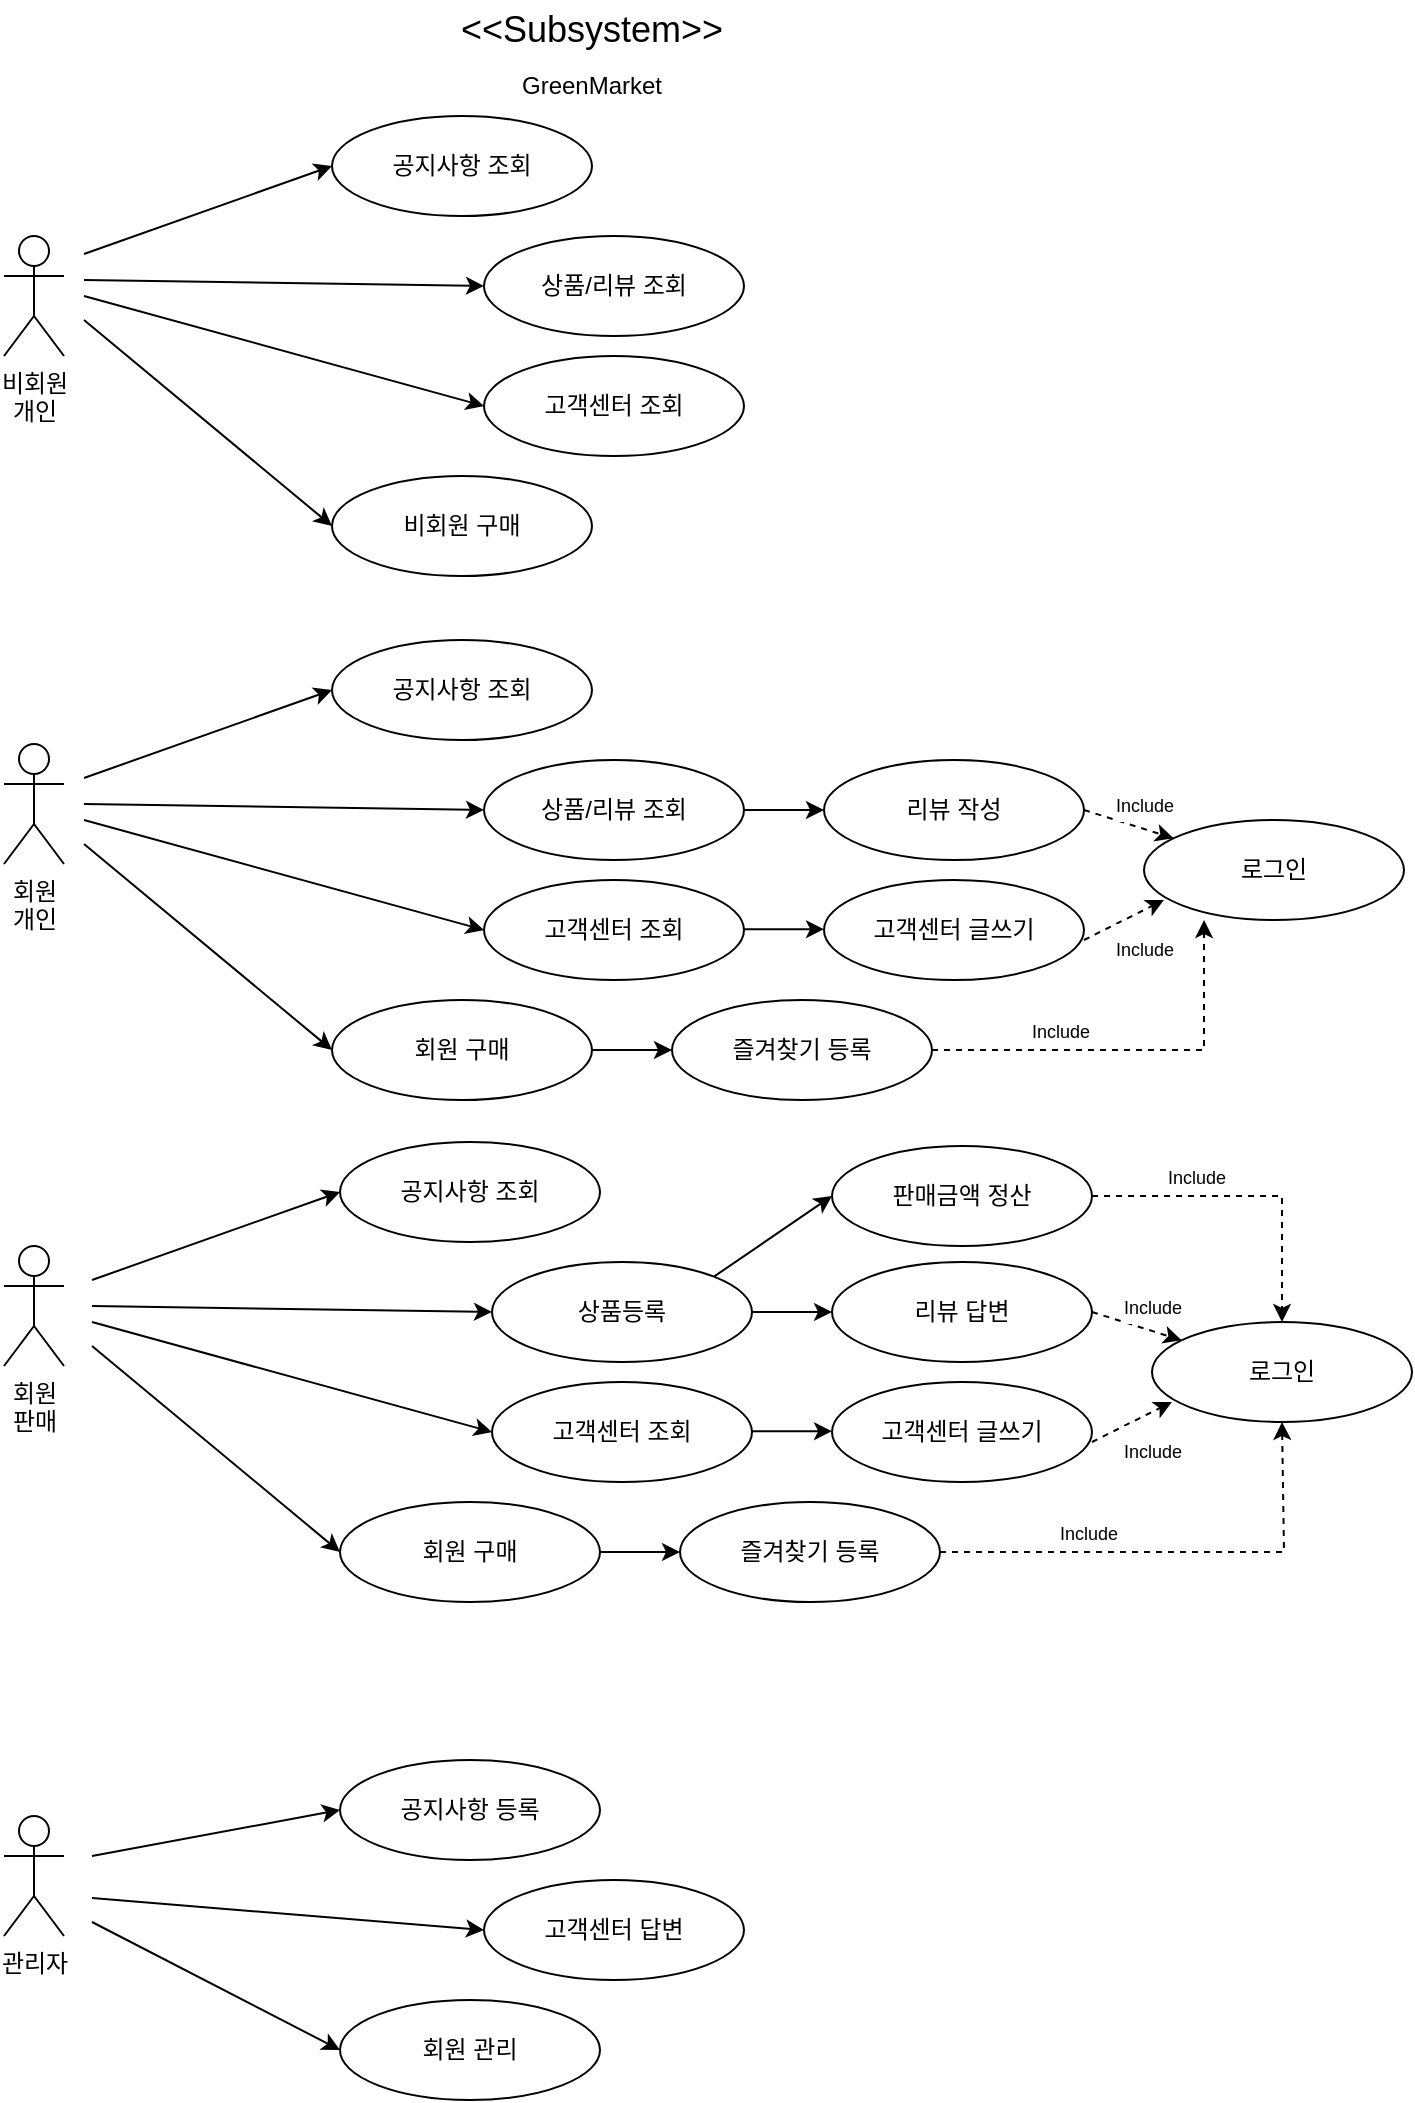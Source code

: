 <mxfile version="20.5.3" type="device"><diagram id="IkOG8n-tT45aJq78gbE1" name="페이지-1"><mxGraphModel dx="1067" dy="631" grid="1" gridSize="10" guides="1" tooltips="1" connect="1" arrows="1" fold="1" page="1" pageScale="1" pageWidth="827" pageHeight="1169" math="0" shadow="0"><root><mxCell id="0"/><mxCell id="1" parent="0"/><mxCell id="co1PoGafKJyaLsMMoAE6-1" value="비회원&lt;br&gt;개인" style="shape=umlActor;verticalLabelPosition=bottom;verticalAlign=top;html=1;outlineConnect=0;" vertex="1" parent="1"><mxGeometry x="120" y="128" width="30" height="60" as="geometry"/></mxCell><mxCell id="co1PoGafKJyaLsMMoAE6-3" value="관리자" style="shape=umlActor;verticalLabelPosition=bottom;verticalAlign=top;html=1;outlineConnect=0;" vertex="1" parent="1"><mxGeometry x="120" y="918" width="30" height="60" as="geometry"/></mxCell><mxCell id="co1PoGafKJyaLsMMoAE6-8" value="회원&lt;br&gt;개인" style="shape=umlActor;verticalLabelPosition=bottom;verticalAlign=top;html=1;outlineConnect=0;" vertex="1" parent="1"><mxGeometry x="120" y="382" width="30" height="60" as="geometry"/></mxCell><mxCell id="co1PoGafKJyaLsMMoAE6-11" value="회원&lt;br&gt;판매" style="shape=umlActor;verticalLabelPosition=bottom;verticalAlign=top;html=1;outlineConnect=0;" vertex="1" parent="1"><mxGeometry x="120" y="633" width="30" height="60" as="geometry"/></mxCell><mxCell id="co1PoGafKJyaLsMMoAE6-16" value="공지사항 조회" style="ellipse;whiteSpace=wrap;html=1;" vertex="1" parent="1"><mxGeometry x="284" y="68" width="130" height="50" as="geometry"/></mxCell><mxCell id="co1PoGafKJyaLsMMoAE6-17" value="상품/리뷰 조회" style="ellipse;whiteSpace=wrap;html=1;" vertex="1" parent="1"><mxGeometry x="360" y="128" width="130" height="50" as="geometry"/></mxCell><mxCell id="co1PoGafKJyaLsMMoAE6-18" value="비회원 구매" style="ellipse;whiteSpace=wrap;html=1;" vertex="1" parent="1"><mxGeometry x="284" y="248" width="130" height="50" as="geometry"/></mxCell><mxCell id="co1PoGafKJyaLsMMoAE6-19" value="고객센터 조회" style="ellipse;whiteSpace=wrap;html=1;" vertex="1" parent="1"><mxGeometry x="360" y="188" width="130" height="50" as="geometry"/></mxCell><mxCell id="co1PoGafKJyaLsMMoAE6-20" value="&lt;font style=&quot;font-size: 18px;&quot;&gt;&amp;lt;&amp;lt;Subsystem&amp;gt;&amp;gt;&lt;/font&gt;" style="text;html=1;strokeColor=none;fillColor=none;align=center;verticalAlign=middle;whiteSpace=wrap;rounded=0;" vertex="1" parent="1"><mxGeometry x="324" y="10" width="180" height="30" as="geometry"/></mxCell><mxCell id="co1PoGafKJyaLsMMoAE6-21" value="GreenMarket" style="text;html=1;strokeColor=none;fillColor=none;align=center;verticalAlign=middle;whiteSpace=wrap;rounded=0;" vertex="1" parent="1"><mxGeometry x="324" y="38" width="180" height="30" as="geometry"/></mxCell><mxCell id="co1PoGafKJyaLsMMoAE6-30" value="" style="endArrow=classic;html=1;rounded=0;fontSize=18;entryX=0;entryY=0.5;entryDx=0;entryDy=0;" edge="1" parent="1" target="co1PoGafKJyaLsMMoAE6-17"><mxGeometry width="50" height="50" relative="1" as="geometry"><mxPoint x="160" y="150" as="sourcePoint"/><mxPoint x="284" y="150" as="targetPoint"/></mxGeometry></mxCell><mxCell id="co1PoGafKJyaLsMMoAE6-31" value="" style="endArrow=classic;html=1;rounded=0;fontSize=18;entryX=0;entryY=0.5;entryDx=0;entryDy=0;" edge="1" parent="1" target="co1PoGafKJyaLsMMoAE6-16"><mxGeometry width="50" height="50" relative="1" as="geometry"><mxPoint x="160" y="137" as="sourcePoint"/><mxPoint x="280" y="100" as="targetPoint"/></mxGeometry></mxCell><mxCell id="co1PoGafKJyaLsMMoAE6-32" value="" style="endArrow=classic;html=1;rounded=0;fontSize=18;entryX=0;entryY=0.5;entryDx=0;entryDy=0;" edge="1" parent="1" target="co1PoGafKJyaLsMMoAE6-19"><mxGeometry width="50" height="50" relative="1" as="geometry"><mxPoint x="160" y="158" as="sourcePoint"/><mxPoint x="286.0" y="210" as="targetPoint"/></mxGeometry></mxCell><mxCell id="co1PoGafKJyaLsMMoAE6-33" value="" style="endArrow=classic;html=1;rounded=0;fontSize=18;entryX=0;entryY=0.5;entryDx=0;entryDy=0;" edge="1" parent="1" target="co1PoGafKJyaLsMMoAE6-18"><mxGeometry width="50" height="50" relative="1" as="geometry"><mxPoint x="160" y="170" as="sourcePoint"/><mxPoint x="284.0" y="248" as="targetPoint"/></mxGeometry></mxCell><mxCell id="co1PoGafKJyaLsMMoAE6-34" value="공지사항 조회" style="ellipse;whiteSpace=wrap;html=1;" vertex="1" parent="1"><mxGeometry x="284" y="330" width="130" height="50" as="geometry"/></mxCell><mxCell id="co1PoGafKJyaLsMMoAE6-35" value="상품/리뷰 조회" style="ellipse;whiteSpace=wrap;html=1;" vertex="1" parent="1"><mxGeometry x="360" y="390" width="130" height="50" as="geometry"/></mxCell><mxCell id="co1PoGafKJyaLsMMoAE6-36" value="회원 구매" style="ellipse;whiteSpace=wrap;html=1;" vertex="1" parent="1"><mxGeometry x="284" y="510" width="130" height="50" as="geometry"/></mxCell><mxCell id="co1PoGafKJyaLsMMoAE6-37" value="고객센터 조회" style="ellipse;whiteSpace=wrap;html=1;" vertex="1" parent="1"><mxGeometry x="360" y="450" width="130" height="50" as="geometry"/></mxCell><mxCell id="co1PoGafKJyaLsMMoAE6-38" value="" style="endArrow=classic;html=1;rounded=0;fontSize=18;entryX=0;entryY=0.5;entryDx=0;entryDy=0;" edge="1" parent="1" target="co1PoGafKJyaLsMMoAE6-35"><mxGeometry width="50" height="50" relative="1" as="geometry"><mxPoint x="160" y="412" as="sourcePoint"/><mxPoint x="284" y="412" as="targetPoint"/></mxGeometry></mxCell><mxCell id="co1PoGafKJyaLsMMoAE6-39" value="" style="endArrow=classic;html=1;rounded=0;fontSize=18;entryX=0;entryY=0.5;entryDx=0;entryDy=0;" edge="1" parent="1" target="co1PoGafKJyaLsMMoAE6-34"><mxGeometry width="50" height="50" relative="1" as="geometry"><mxPoint x="160" y="399" as="sourcePoint"/><mxPoint x="280" y="362" as="targetPoint"/></mxGeometry></mxCell><mxCell id="co1PoGafKJyaLsMMoAE6-40" value="" style="endArrow=classic;html=1;rounded=0;fontSize=18;entryX=0;entryY=0.5;entryDx=0;entryDy=0;" edge="1" parent="1" target="co1PoGafKJyaLsMMoAE6-37"><mxGeometry width="50" height="50" relative="1" as="geometry"><mxPoint x="160" y="420" as="sourcePoint"/><mxPoint x="286.0" y="472" as="targetPoint"/></mxGeometry></mxCell><mxCell id="co1PoGafKJyaLsMMoAE6-41" value="" style="endArrow=classic;html=1;rounded=0;fontSize=18;entryX=0;entryY=0.5;entryDx=0;entryDy=0;" edge="1" parent="1" target="co1PoGafKJyaLsMMoAE6-36"><mxGeometry width="50" height="50" relative="1" as="geometry"><mxPoint x="160" y="432" as="sourcePoint"/><mxPoint x="284.0" y="510" as="targetPoint"/></mxGeometry></mxCell><mxCell id="co1PoGafKJyaLsMMoAE6-42" value="리뷰 작성" style="ellipse;whiteSpace=wrap;html=1;" vertex="1" parent="1"><mxGeometry x="530" y="390" width="130" height="50" as="geometry"/></mxCell><mxCell id="co1PoGafKJyaLsMMoAE6-43" value="고객센터 글쓰기" style="ellipse;whiteSpace=wrap;html=1;" vertex="1" parent="1"><mxGeometry x="530" y="450" width="130" height="50" as="geometry"/></mxCell><mxCell id="co1PoGafKJyaLsMMoAE6-44" value="" style="endArrow=classic;html=1;rounded=0;fontSize=18;entryX=0;entryY=0.5;entryDx=0;entryDy=0;exitX=1;exitY=0.5;exitDx=0;exitDy=0;" edge="1" parent="1" source="co1PoGafKJyaLsMMoAE6-35" target="co1PoGafKJyaLsMMoAE6-42"><mxGeometry width="50" height="50" relative="1" as="geometry"><mxPoint x="480" y="430" as="sourcePoint"/><mxPoint x="530" y="380" as="targetPoint"/></mxGeometry></mxCell><mxCell id="co1PoGafKJyaLsMMoAE6-45" value="" style="endArrow=classic;html=1;rounded=0;fontSize=18;entryX=0;entryY=0.5;entryDx=0;entryDy=0;exitX=1;exitY=0.5;exitDx=0;exitDy=0;" edge="1" parent="1"><mxGeometry width="50" height="50" relative="1" as="geometry"><mxPoint x="490.0" y="474.58" as="sourcePoint"/><mxPoint x="530.0" y="474.58" as="targetPoint"/></mxGeometry></mxCell><mxCell id="co1PoGafKJyaLsMMoAE6-46" value="공지사항 조회" style="ellipse;whiteSpace=wrap;html=1;" vertex="1" parent="1"><mxGeometry x="288" y="581" width="130" height="50" as="geometry"/></mxCell><mxCell id="co1PoGafKJyaLsMMoAE6-47" value="상품등록" style="ellipse;whiteSpace=wrap;html=1;" vertex="1" parent="1"><mxGeometry x="364" y="641" width="130" height="50" as="geometry"/></mxCell><mxCell id="co1PoGafKJyaLsMMoAE6-48" value="회원 구매" style="ellipse;whiteSpace=wrap;html=1;" vertex="1" parent="1"><mxGeometry x="288" y="761" width="130" height="50" as="geometry"/></mxCell><mxCell id="co1PoGafKJyaLsMMoAE6-49" value="고객센터 조회" style="ellipse;whiteSpace=wrap;html=1;" vertex="1" parent="1"><mxGeometry x="364" y="701" width="130" height="50" as="geometry"/></mxCell><mxCell id="co1PoGafKJyaLsMMoAE6-50" value="" style="endArrow=classic;html=1;rounded=0;fontSize=18;entryX=0;entryY=0.5;entryDx=0;entryDy=0;" edge="1" parent="1" target="co1PoGafKJyaLsMMoAE6-47"><mxGeometry width="50" height="50" relative="1" as="geometry"><mxPoint x="164" y="663" as="sourcePoint"/><mxPoint x="288" y="663" as="targetPoint"/></mxGeometry></mxCell><mxCell id="co1PoGafKJyaLsMMoAE6-51" value="" style="endArrow=classic;html=1;rounded=0;fontSize=18;entryX=0;entryY=0.5;entryDx=0;entryDy=0;" edge="1" parent="1" target="co1PoGafKJyaLsMMoAE6-46"><mxGeometry width="50" height="50" relative="1" as="geometry"><mxPoint x="164" y="650" as="sourcePoint"/><mxPoint x="284" y="613" as="targetPoint"/></mxGeometry></mxCell><mxCell id="co1PoGafKJyaLsMMoAE6-52" value="" style="endArrow=classic;html=1;rounded=0;fontSize=18;entryX=0;entryY=0.5;entryDx=0;entryDy=0;" edge="1" parent="1" target="co1PoGafKJyaLsMMoAE6-49"><mxGeometry width="50" height="50" relative="1" as="geometry"><mxPoint x="164" y="671" as="sourcePoint"/><mxPoint x="290.0" y="723" as="targetPoint"/></mxGeometry></mxCell><mxCell id="co1PoGafKJyaLsMMoAE6-53" value="" style="endArrow=classic;html=1;rounded=0;fontSize=18;entryX=0;entryY=0.5;entryDx=0;entryDy=0;" edge="1" parent="1" target="co1PoGafKJyaLsMMoAE6-48"><mxGeometry width="50" height="50" relative="1" as="geometry"><mxPoint x="164" y="683" as="sourcePoint"/><mxPoint x="288.0" y="761" as="targetPoint"/></mxGeometry></mxCell><mxCell id="co1PoGafKJyaLsMMoAE6-54" value="리뷰 답변" style="ellipse;whiteSpace=wrap;html=1;" vertex="1" parent="1"><mxGeometry x="534" y="641" width="130" height="50" as="geometry"/></mxCell><mxCell id="co1PoGafKJyaLsMMoAE6-55" value="고객센터 글쓰기" style="ellipse;whiteSpace=wrap;html=1;" vertex="1" parent="1"><mxGeometry x="534" y="701" width="130" height="50" as="geometry"/></mxCell><mxCell id="co1PoGafKJyaLsMMoAE6-56" value="" style="endArrow=classic;html=1;rounded=0;fontSize=18;entryX=0;entryY=0.5;entryDx=0;entryDy=0;exitX=1;exitY=0.5;exitDx=0;exitDy=0;" edge="1" parent="1" source="co1PoGafKJyaLsMMoAE6-47" target="co1PoGafKJyaLsMMoAE6-54"><mxGeometry width="50" height="50" relative="1" as="geometry"><mxPoint x="484" y="681" as="sourcePoint"/><mxPoint x="534" y="631" as="targetPoint"/></mxGeometry></mxCell><mxCell id="co1PoGafKJyaLsMMoAE6-57" value="" style="endArrow=classic;html=1;rounded=0;fontSize=18;entryX=0;entryY=0.5;entryDx=0;entryDy=0;exitX=1;exitY=0.5;exitDx=0;exitDy=0;" edge="1" parent="1"><mxGeometry width="50" height="50" relative="1" as="geometry"><mxPoint x="494.0" y="725.58" as="sourcePoint"/><mxPoint x="534.0" y="725.58" as="targetPoint"/></mxGeometry></mxCell><mxCell id="co1PoGafKJyaLsMMoAE6-61" value="즐겨찾기 등록" style="ellipse;whiteSpace=wrap;html=1;" vertex="1" parent="1"><mxGeometry x="454" y="510" width="130" height="50" as="geometry"/></mxCell><mxCell id="co1PoGafKJyaLsMMoAE6-62" value="" style="endArrow=classic;html=1;rounded=0;fontSize=18;entryX=0;entryY=0.5;entryDx=0;entryDy=0;exitX=1;exitY=0.5;exitDx=0;exitDy=0;" edge="1" parent="1" target="co1PoGafKJyaLsMMoAE6-61"><mxGeometry width="50" height="50" relative="1" as="geometry"><mxPoint x="414.0" y="535" as="sourcePoint"/><mxPoint x="454" y="500" as="targetPoint"/></mxGeometry></mxCell><mxCell id="co1PoGafKJyaLsMMoAE6-63" value="" style="endArrow=classic;html=1;rounded=0;fontSize=18;entryX=0;entryY=0.5;entryDx=0;entryDy=0;exitX=1;exitY=0;exitDx=0;exitDy=0;" edge="1" parent="1" source="co1PoGafKJyaLsMMoAE6-47" target="co1PoGafKJyaLsMMoAE6-64"><mxGeometry width="50" height="50" relative="1" as="geometry"><mxPoint x="494" y="633" as="sourcePoint"/><mxPoint x="534" y="633" as="targetPoint"/></mxGeometry></mxCell><mxCell id="co1PoGafKJyaLsMMoAE6-64" value="판매금액 정산" style="ellipse;whiteSpace=wrap;html=1;" vertex="1" parent="1"><mxGeometry x="534" y="583" width="130" height="50" as="geometry"/></mxCell><mxCell id="co1PoGafKJyaLsMMoAE6-65" value="로그인" style="ellipse;whiteSpace=wrap;html=1;" vertex="1" parent="1"><mxGeometry x="690" y="420" width="130" height="50" as="geometry"/></mxCell><mxCell id="co1PoGafKJyaLsMMoAE6-66" value="" style="endArrow=classic;html=1;rounded=0;fontSize=18;exitX=1;exitY=0.5;exitDx=0;exitDy=0;dashed=1;" edge="1" parent="1" source="co1PoGafKJyaLsMMoAE6-42" target="co1PoGafKJyaLsMMoAE6-65"><mxGeometry width="50" height="50" relative="1" as="geometry"><mxPoint x="650.0" y="395" as="sourcePoint"/><mxPoint x="770" y="330" as="targetPoint"/><Array as="points"/></mxGeometry></mxCell><mxCell id="co1PoGafKJyaLsMMoAE6-68" value="&lt;font style=&quot;font-size: 9px;&quot;&gt;Include&lt;/font&gt;" style="edgeLabel;html=1;align=center;verticalAlign=middle;resizable=0;points=[];fontSize=18;" vertex="1" connectable="0" parent="co1PoGafKJyaLsMMoAE6-66"><mxGeometry x="-0.444" y="-1" relative="1" as="geometry"><mxPoint x="18" y="-10" as="offset"/></mxGeometry></mxCell><mxCell id="co1PoGafKJyaLsMMoAE6-69" value="" style="endArrow=classic;html=1;rounded=0;fontSize=18;dashed=1;" edge="1" parent="1"><mxGeometry width="50" height="50" relative="1" as="geometry"><mxPoint x="660" y="480" as="sourcePoint"/><mxPoint x="700" y="460" as="targetPoint"/><Array as="points"/></mxGeometry></mxCell><mxCell id="co1PoGafKJyaLsMMoAE6-70" value="&lt;font style=&quot;font-size: 9px;&quot;&gt;Include&lt;/font&gt;" style="edgeLabel;html=1;align=center;verticalAlign=middle;resizable=0;points=[];fontSize=18;" vertex="1" connectable="0" parent="co1PoGafKJyaLsMMoAE6-69"><mxGeometry x="-0.444" y="-1" relative="1" as="geometry"><mxPoint x="18" y="6" as="offset"/></mxGeometry></mxCell><mxCell id="co1PoGafKJyaLsMMoAE6-71" value="" style="endArrow=classic;html=1;rounded=0;fontSize=18;exitX=1;exitY=0.5;exitDx=0;exitDy=0;dashed=1;entryX=0.231;entryY=1;entryDx=0;entryDy=0;entryPerimeter=0;" edge="1" parent="1" source="co1PoGafKJyaLsMMoAE6-61" target="co1PoGafKJyaLsMMoAE6-65"><mxGeometry width="50" height="50" relative="1" as="geometry"><mxPoint x="680.0" y="435" as="sourcePoint"/><mxPoint x="724.764" y="449.136" as="targetPoint"/><Array as="points"><mxPoint x="720" y="535"/></Array></mxGeometry></mxCell><mxCell id="co1PoGafKJyaLsMMoAE6-72" value="&lt;font style=&quot;font-size: 9px;&quot;&gt;Include&lt;/font&gt;" style="edgeLabel;html=1;align=center;verticalAlign=middle;resizable=0;points=[];fontSize=18;" vertex="1" connectable="0" parent="co1PoGafKJyaLsMMoAE6-71"><mxGeometry x="-0.444" y="-1" relative="1" as="geometry"><mxPoint x="8" y="-13" as="offset"/></mxGeometry></mxCell><mxCell id="co1PoGafKJyaLsMMoAE6-80" value="로그인" style="ellipse;whiteSpace=wrap;html=1;" vertex="1" parent="1"><mxGeometry x="694" y="671" width="130" height="50" as="geometry"/></mxCell><mxCell id="co1PoGafKJyaLsMMoAE6-81" value="" style="endArrow=classic;html=1;rounded=0;fontSize=18;exitX=1;exitY=0.5;exitDx=0;exitDy=0;dashed=1;" edge="1" parent="1" target="co1PoGafKJyaLsMMoAE6-80"><mxGeometry width="50" height="50" relative="1" as="geometry"><mxPoint x="664.0" y="666" as="sourcePoint"/><mxPoint x="774" y="581" as="targetPoint"/><Array as="points"/></mxGeometry></mxCell><mxCell id="co1PoGafKJyaLsMMoAE6-82" value="&lt;font style=&quot;font-size: 9px;&quot;&gt;Include&lt;/font&gt;" style="edgeLabel;html=1;align=center;verticalAlign=middle;resizable=0;points=[];fontSize=18;" vertex="1" connectable="0" parent="co1PoGafKJyaLsMMoAE6-81"><mxGeometry x="-0.444" y="-1" relative="1" as="geometry"><mxPoint x="18" y="-10" as="offset"/></mxGeometry></mxCell><mxCell id="co1PoGafKJyaLsMMoAE6-83" value="" style="endArrow=classic;html=1;rounded=0;fontSize=18;dashed=1;" edge="1" parent="1"><mxGeometry width="50" height="50" relative="1" as="geometry"><mxPoint x="664.0" y="731" as="sourcePoint"/><mxPoint x="704.0" y="711" as="targetPoint"/><Array as="points"/></mxGeometry></mxCell><mxCell id="co1PoGafKJyaLsMMoAE6-84" value="&lt;font style=&quot;font-size: 9px;&quot;&gt;Include&lt;/font&gt;" style="edgeLabel;html=1;align=center;verticalAlign=middle;resizable=0;points=[];fontSize=18;" vertex="1" connectable="0" parent="co1PoGafKJyaLsMMoAE6-83"><mxGeometry x="-0.444" y="-1" relative="1" as="geometry"><mxPoint x="18" y="6" as="offset"/></mxGeometry></mxCell><mxCell id="co1PoGafKJyaLsMMoAE6-85" value="" style="endArrow=classic;html=1;rounded=0;fontSize=18;exitX=1;exitY=0.5;exitDx=0;exitDy=0;dashed=1;entryX=0.5;entryY=0;entryDx=0;entryDy=0;" edge="1" parent="1" target="co1PoGafKJyaLsMMoAE6-80" source="co1PoGafKJyaLsMMoAE6-64"><mxGeometry width="50" height="50" relative="1" as="geometry"><mxPoint x="588" y="786" as="sourcePoint"/><mxPoint x="728.764" y="700.136" as="targetPoint"/><Array as="points"><mxPoint x="759" y="608"/></Array></mxGeometry></mxCell><mxCell id="co1PoGafKJyaLsMMoAE6-86" value="&lt;font style=&quot;font-size: 9px;&quot;&gt;Include&lt;/font&gt;" style="edgeLabel;html=1;align=center;verticalAlign=middle;resizable=0;points=[];fontSize=18;" vertex="1" connectable="0" parent="co1PoGafKJyaLsMMoAE6-85"><mxGeometry x="-0.444" y="-1" relative="1" as="geometry"><mxPoint x="8" y="-13" as="offset"/></mxGeometry></mxCell><mxCell id="co1PoGafKJyaLsMMoAE6-87" value="즐겨찾기 등록" style="ellipse;whiteSpace=wrap;html=1;" vertex="1" parent="1"><mxGeometry x="458" y="761" width="130" height="50" as="geometry"/></mxCell><mxCell id="co1PoGafKJyaLsMMoAE6-88" value="" style="endArrow=classic;html=1;rounded=0;fontSize=18;entryX=0;entryY=0.5;entryDx=0;entryDy=0;exitX=1;exitY=0.5;exitDx=0;exitDy=0;" edge="1" parent="1" target="co1PoGafKJyaLsMMoAE6-87"><mxGeometry width="50" height="50" relative="1" as="geometry"><mxPoint x="418.0" y="786" as="sourcePoint"/><mxPoint x="458" y="751" as="targetPoint"/></mxGeometry></mxCell><mxCell id="co1PoGafKJyaLsMMoAE6-89" value="" style="endArrow=classic;html=1;rounded=0;fontSize=18;exitX=1;exitY=0.5;exitDx=0;exitDy=0;dashed=1;entryX=0.5;entryY=1;entryDx=0;entryDy=0;" edge="1" parent="1" source="co1PoGafKJyaLsMMoAE6-87" target="co1PoGafKJyaLsMMoAE6-80"><mxGeometry width="50" height="50" relative="1" as="geometry"><mxPoint x="684.0" y="686" as="sourcePoint"/><mxPoint x="724.03" y="721" as="targetPoint"/><Array as="points"><mxPoint x="760" y="786"/></Array></mxGeometry></mxCell><mxCell id="co1PoGafKJyaLsMMoAE6-90" value="&lt;font style=&quot;font-size: 9px;&quot;&gt;Include&lt;/font&gt;" style="edgeLabel;html=1;align=center;verticalAlign=middle;resizable=0;points=[];fontSize=18;" vertex="1" connectable="0" parent="co1PoGafKJyaLsMMoAE6-89"><mxGeometry x="-0.444" y="-1" relative="1" as="geometry"><mxPoint x="8" y="-13" as="offset"/></mxGeometry></mxCell><mxCell id="co1PoGafKJyaLsMMoAE6-91" value="공지사항 등록" style="ellipse;whiteSpace=wrap;html=1;" vertex="1" parent="1"><mxGeometry x="288" y="890" width="130" height="50" as="geometry"/></mxCell><mxCell id="co1PoGafKJyaLsMMoAE6-93" value="회원 관리" style="ellipse;whiteSpace=wrap;html=1;" vertex="1" parent="1"><mxGeometry x="288" y="1010" width="130" height="50" as="geometry"/></mxCell><mxCell id="co1PoGafKJyaLsMMoAE6-94" value="고객센터 답변" style="ellipse;whiteSpace=wrap;html=1;" vertex="1" parent="1"><mxGeometry x="360" y="950" width="130" height="50" as="geometry"/></mxCell><mxCell id="co1PoGafKJyaLsMMoAE6-96" value="" style="endArrow=classic;html=1;rounded=0;fontSize=18;entryX=0;entryY=0.5;entryDx=0;entryDy=0;" edge="1" parent="1" target="co1PoGafKJyaLsMMoAE6-91"><mxGeometry width="50" height="50" relative="1" as="geometry"><mxPoint x="164" y="938" as="sourcePoint"/><mxPoint x="284" y="901" as="targetPoint"/></mxGeometry></mxCell><mxCell id="co1PoGafKJyaLsMMoAE6-97" value="" style="endArrow=classic;html=1;rounded=0;fontSize=18;entryX=0;entryY=0.5;entryDx=0;entryDy=0;" edge="1" parent="1" target="co1PoGafKJyaLsMMoAE6-94"><mxGeometry width="50" height="50" relative="1" as="geometry"><mxPoint x="164" y="959" as="sourcePoint"/><mxPoint x="290.0" y="1011" as="targetPoint"/></mxGeometry></mxCell><mxCell id="co1PoGafKJyaLsMMoAE6-98" value="" style="endArrow=classic;html=1;rounded=0;fontSize=18;entryX=0;entryY=0.5;entryDx=0;entryDy=0;" edge="1" parent="1" target="co1PoGafKJyaLsMMoAE6-93"><mxGeometry width="50" height="50" relative="1" as="geometry"><mxPoint x="164" y="971" as="sourcePoint"/><mxPoint x="288.0" y="1049" as="targetPoint"/></mxGeometry></mxCell></root></mxGraphModel></diagram></mxfile>